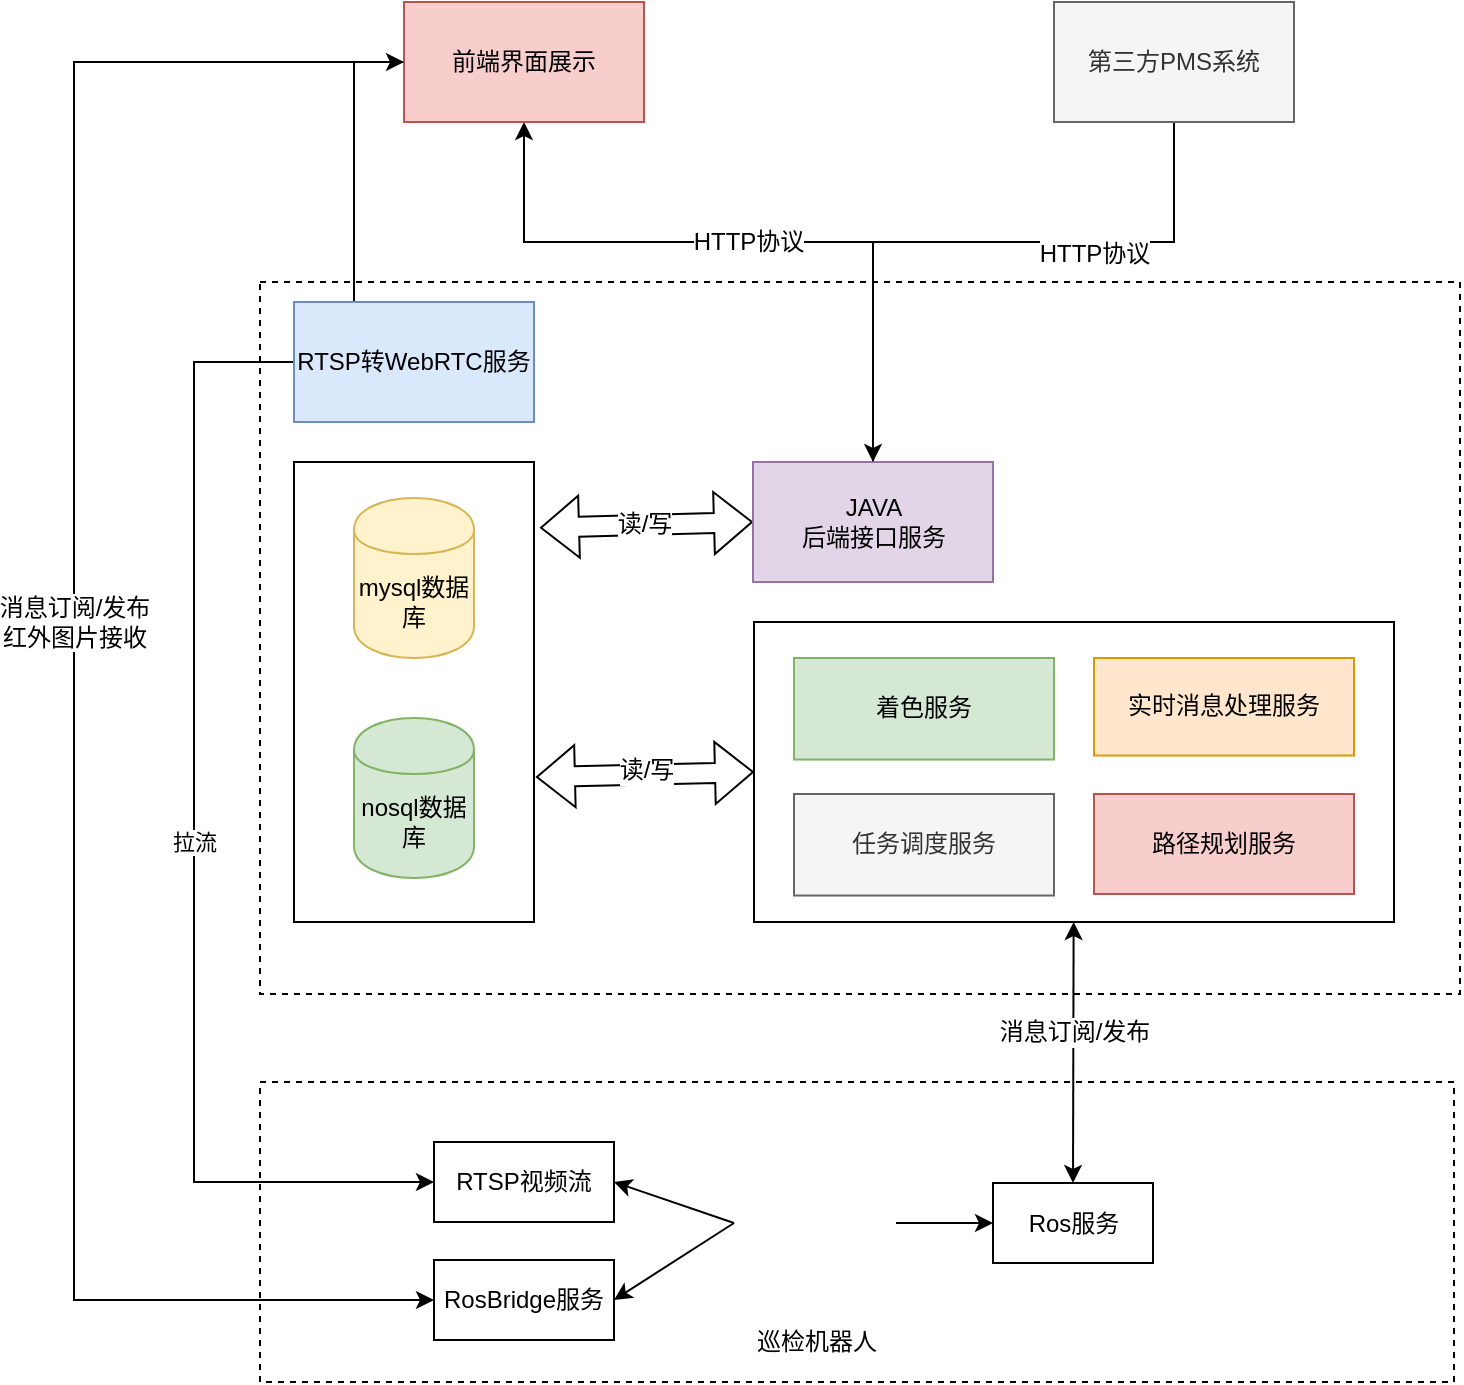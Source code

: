 <mxfile version="12.7.1" type="github">
  <diagram id="OfShJ47jD2onA6x1eoML" name="第 1 页">
    <mxGraphModel dx="932" dy="497" grid="1" gridSize="10" guides="1" tooltips="1" connect="1" arrows="1" fold="1" page="1" pageScale="1" pageWidth="827" pageHeight="1169" math="0" shadow="0">
      <root>
        <mxCell id="0" />
        <mxCell id="1" parent="0" />
        <mxCell id="dGZBTP9v3vF6LHqFwYMW-3" value="" style="rounded=0;whiteSpace=wrap;html=1;fontSize=12;dashed=1;" parent="1" vertex="1">
          <mxGeometry x="353" y="1040" width="597" height="150" as="geometry" />
        </mxCell>
        <mxCell id="dGZBTP9v3vF6LHqFwYMW-4" value="" style="rounded=0;whiteSpace=wrap;html=1;dashed=1;" parent="1" vertex="1">
          <mxGeometry x="353" y="640" width="600" height="356" as="geometry" />
        </mxCell>
        <mxCell id="4lL5aOliDO6InL_pvJHm-15" style="edgeStyle=none;rounded=0;orthogonalLoop=1;jettySize=auto;html=1;exitX=0;exitY=0.5;exitDx=0;exitDy=0;entryX=1;entryY=0.5;entryDx=0;entryDy=0;" edge="1" parent="1" source="dGZBTP9v3vF6LHqFwYMW-7" target="4lL5aOliDO6InL_pvJHm-14">
          <mxGeometry relative="1" as="geometry" />
        </mxCell>
        <mxCell id="4lL5aOliDO6InL_pvJHm-16" style="edgeStyle=none;rounded=0;orthogonalLoop=1;jettySize=auto;html=1;exitX=1;exitY=0.5;exitDx=0;exitDy=0;entryX=0;entryY=0.5;entryDx=0;entryDy=0;" edge="1" parent="1" source="dGZBTP9v3vF6LHqFwYMW-7" target="4lL5aOliDO6InL_pvJHm-3">
          <mxGeometry relative="1" as="geometry" />
        </mxCell>
        <mxCell id="4lL5aOliDO6InL_pvJHm-43" style="edgeStyle=none;rounded=0;orthogonalLoop=1;jettySize=auto;html=1;exitX=0;exitY=0.5;exitDx=0;exitDy=0;entryX=1;entryY=0.5;entryDx=0;entryDy=0;startArrow=none;strokeColor=#000000;fillColor=none;startFill=0;" edge="1" parent="1" source="dGZBTP9v3vF6LHqFwYMW-7" target="4lL5aOliDO6InL_pvJHm-42">
          <mxGeometry relative="1" as="geometry" />
        </mxCell>
        <mxCell id="dGZBTP9v3vF6LHqFwYMW-7" value="&lt;font style=&quot;font-size: 12px&quot;&gt;巡检机器人&lt;/font&gt;" style="shape=image;html=1;verticalAlign=top;verticalLabelPosition=bottom;labelBackgroundColor=#ffffff;imageAspect=0;aspect=fixed;image=https://cdn3.iconfinder.com/data/icons/technology-1-1/512/technology-machine-electronic-device-05-128.png;fontSize=18;" parent="1" vertex="1">
          <mxGeometry x="590" y="1070" width="81" height="81" as="geometry" />
        </mxCell>
        <mxCell id="dGZBTP9v3vF6LHqFwYMW-26" value="HTTP协议" style="edgeStyle=orthogonalEdgeStyle;rounded=0;orthogonalLoop=1;jettySize=auto;html=1;exitX=0.5;exitY=0;exitDx=0;exitDy=0;fontSize=12;" parent="1" source="dGZBTP9v3vF6LHqFwYMW-27" target="dGZBTP9v3vF6LHqFwYMW-28" edge="1">
          <mxGeometry relative="1" as="geometry">
            <Array as="points">
              <mxPoint x="659" y="620" />
              <mxPoint x="485" y="620" />
            </Array>
          </mxGeometry>
        </mxCell>
        <mxCell id="4lL5aOliDO6InL_pvJHm-39" style="edgeStyle=none;shape=flexArrow;rounded=0;orthogonalLoop=1;jettySize=auto;html=1;exitX=0;exitY=0.5;exitDx=0;exitDy=0;entryX=1.025;entryY=0.143;entryDx=0;entryDy=0;entryPerimeter=0;startArrow=block;" edge="1" parent="1" source="dGZBTP9v3vF6LHqFwYMW-27" target="4lL5aOliDO6InL_pvJHm-37">
          <mxGeometry relative="1" as="geometry" />
        </mxCell>
        <mxCell id="4lL5aOliDO6InL_pvJHm-41" value="读/写" style="text;html=1;align=center;verticalAlign=middle;resizable=0;points=[];labelBackgroundColor=#ffffff;" vertex="1" connectable="0" parent="4lL5aOliDO6InL_pvJHm-39">
          <mxGeometry x="0.019" y="-1" relative="1" as="geometry">
            <mxPoint as="offset" />
          </mxGeometry>
        </mxCell>
        <mxCell id="dGZBTP9v3vF6LHqFwYMW-27" value="JAVA&lt;br&gt;后端接口服务" style="rounded=0;whiteSpace=wrap;html=1;fontSize=12;fillColor=#e1d5e7;strokeColor=#9673a6;" parent="1" vertex="1">
          <mxGeometry x="599.5" y="730" width="120" height="60" as="geometry" />
        </mxCell>
        <mxCell id="4lL5aOliDO6InL_pvJHm-30" style="edgeStyle=orthogonalEdgeStyle;rounded=0;orthogonalLoop=1;jettySize=auto;html=1;exitX=0;exitY=0.5;exitDx=0;exitDy=0;entryX=0;entryY=0.5;entryDx=0;entryDy=0;" edge="1" parent="1" source="dGZBTP9v3vF6LHqFwYMW-28" target="4lL5aOliDO6InL_pvJHm-14">
          <mxGeometry relative="1" as="geometry">
            <mxPoint x="340" y="1342" as="targetPoint" />
            <Array as="points">
              <mxPoint x="260" y="530" />
              <mxPoint x="260" y="1149" />
            </Array>
          </mxGeometry>
        </mxCell>
        <mxCell id="4lL5aOliDO6InL_pvJHm-31" value="消息订阅/发布&lt;br&gt;红外图片接收" style="text;html=1;align=center;verticalAlign=middle;resizable=0;points=[];labelBackgroundColor=#ffffff;" vertex="1" connectable="0" parent="4lL5aOliDO6InL_pvJHm-30">
          <mxGeometry x="-0.077" relative="1" as="geometry">
            <mxPoint as="offset" />
          </mxGeometry>
        </mxCell>
        <mxCell id="dGZBTP9v3vF6LHqFwYMW-28" value="前端界面展示" style="rounded=0;whiteSpace=wrap;html=1;fontSize=12;fillColor=#f8cecc;strokeColor=#b85450;" parent="1" vertex="1">
          <mxGeometry x="425" y="500" width="120" height="60" as="geometry" />
        </mxCell>
        <mxCell id="4lL5aOliDO6InL_pvJHm-22" style="edgeStyle=none;rounded=0;orthogonalLoop=1;jettySize=auto;html=1;exitX=0.5;exitY=0;exitDx=0;exitDy=0;startArrow=classic;startFill=1;" edge="1" parent="1" source="4lL5aOliDO6InL_pvJHm-3" target="4lL5aOliDO6InL_pvJHm-21">
          <mxGeometry relative="1" as="geometry" />
        </mxCell>
        <mxCell id="4lL5aOliDO6InL_pvJHm-52" value="消息订阅/发布" style="text;html=1;align=center;verticalAlign=middle;resizable=0;points=[];labelBackgroundColor=#ffffff;" vertex="1" connectable="0" parent="4lL5aOliDO6InL_pvJHm-22">
          <mxGeometry x="0.157" relative="1" as="geometry">
            <mxPoint as="offset" />
          </mxGeometry>
        </mxCell>
        <mxCell id="4lL5aOliDO6InL_pvJHm-3" value="Ros服务" style="rounded=0;whiteSpace=wrap;html=1;" vertex="1" parent="1">
          <mxGeometry x="719.5" y="1090.5" width="80" height="40" as="geometry" />
        </mxCell>
        <mxCell id="4lL5aOliDO6InL_pvJHm-14" value="RosBridge服务" style="rounded=0;whiteSpace=wrap;html=1;" vertex="1" parent="1">
          <mxGeometry x="440" y="1129" width="90" height="40" as="geometry" />
        </mxCell>
        <mxCell id="4lL5aOliDO6InL_pvJHm-38" style="rounded=0;orthogonalLoop=1;jettySize=auto;html=1;exitX=0;exitY=0.5;exitDx=0;exitDy=0;entryX=1.008;entryY=0.685;entryDx=0;entryDy=0;entryPerimeter=0;strokeColor=#000000;startArrow=block;shape=flexArrow;fillColor=none;" edge="1" parent="1" source="4lL5aOliDO6InL_pvJHm-21" target="4lL5aOliDO6InL_pvJHm-37">
          <mxGeometry relative="1" as="geometry">
            <mxPoint x="600" y="894.29" as="sourcePoint" />
            <mxPoint x="490" y="901.71" as="targetPoint" />
          </mxGeometry>
        </mxCell>
        <mxCell id="4lL5aOliDO6InL_pvJHm-40" value="读/写" style="text;html=1;align=center;verticalAlign=middle;resizable=0;points=[];labelBackgroundColor=#ffffff;" vertex="1" connectable="0" parent="4lL5aOliDO6InL_pvJHm-38">
          <mxGeometry x="-0.009" y="-3" relative="1" as="geometry">
            <mxPoint as="offset" />
          </mxGeometry>
        </mxCell>
        <mxCell id="4lL5aOliDO6InL_pvJHm-21" value="" style="rounded=0;whiteSpace=wrap;html=1;" vertex="1" parent="1">
          <mxGeometry x="600" y="810" width="320" height="150" as="geometry" />
        </mxCell>
        <mxCell id="4lL5aOliDO6InL_pvJHm-19" value="实时消息处理服务" style="rounded=0;whiteSpace=wrap;html=1;fontSize=12;fillColor=#ffe6cc;strokeColor=#d79b00;" vertex="1" parent="1">
          <mxGeometry x="770" y="828" width="130" height="48.77" as="geometry" />
        </mxCell>
        <mxCell id="4lL5aOliDO6InL_pvJHm-18" value="路径规划服务" style="rounded=0;whiteSpace=wrap;html=1;fontSize=12;fillColor=#f8cecc;strokeColor=#b85450;" vertex="1" parent="1">
          <mxGeometry x="770" y="896" width="130" height="50" as="geometry" />
        </mxCell>
        <mxCell id="4lL5aOliDO6InL_pvJHm-20" value="着色服务" style="rounded=0;whiteSpace=wrap;html=1;fontSize=12;fillColor=#d5e8d4;strokeColor=#82b366;" vertex="1" parent="1">
          <mxGeometry x="620" y="828" width="130" height="50.77" as="geometry" />
        </mxCell>
        <mxCell id="4lL5aOliDO6InL_pvJHm-23" value="任务调度服务" style="rounded=0;whiteSpace=wrap;html=1;fontSize=12;fillColor=#f5f5f5;strokeColor=#666666;fontColor=#333333;" vertex="1" parent="1">
          <mxGeometry x="620" y="896" width="130" height="50.77" as="geometry" />
        </mxCell>
        <mxCell id="4lL5aOliDO6InL_pvJHm-27" style="edgeStyle=orthogonalEdgeStyle;rounded=0;orthogonalLoop=1;jettySize=auto;html=1;exitX=0.5;exitY=1;exitDx=0;exitDy=0;entryX=0.5;entryY=0;entryDx=0;entryDy=0;" edge="1" parent="1" source="4lL5aOliDO6InL_pvJHm-26" target="dGZBTP9v3vF6LHqFwYMW-27">
          <mxGeometry relative="1" as="geometry">
            <Array as="points">
              <mxPoint x="810" y="620" />
              <mxPoint x="659" y="620" />
            </Array>
          </mxGeometry>
        </mxCell>
        <mxCell id="4lL5aOliDO6InL_pvJHm-28" value="HTTP协议" style="text;html=1;align=center;verticalAlign=middle;resizable=0;points=[];labelBackgroundColor=#ffffff;" vertex="1" connectable="0" parent="4lL5aOliDO6InL_pvJHm-27">
          <mxGeometry x="-0.619" y="-1" relative="1" as="geometry">
            <mxPoint x="-39" y="7" as="offset" />
          </mxGeometry>
        </mxCell>
        <mxCell id="4lL5aOliDO6InL_pvJHm-26" value="第三方PMS系统" style="rounded=0;whiteSpace=wrap;html=1;fillColor=#f5f5f5;strokeColor=#666666;fontColor=#333333;" vertex="1" parent="1">
          <mxGeometry x="750" y="500" width="120" height="60" as="geometry" />
        </mxCell>
        <mxCell id="4lL5aOliDO6InL_pvJHm-37" value="" style="rounded=0;whiteSpace=wrap;html=1;" vertex="1" parent="1">
          <mxGeometry x="370" y="730" width="120" height="230" as="geometry" />
        </mxCell>
        <mxCell id="dGZBTP9v3vF6LHqFwYMW-23" value="mysql数据库" style="shape=cylinder;whiteSpace=wrap;html=1;boundedLbl=1;backgroundOutline=1;fontSize=12;fillColor=#fff2cc;strokeColor=#d6b656;" parent="1" vertex="1">
          <mxGeometry x="400" y="748" width="60" height="80" as="geometry" />
        </mxCell>
        <mxCell id="4lL5aOliDO6InL_pvJHm-17" value="nosql数据库" style="shape=cylinder;whiteSpace=wrap;html=1;boundedLbl=1;backgroundOutline=1;fontSize=12;fillColor=#d5e8d4;strokeColor=#82b366;" vertex="1" parent="1">
          <mxGeometry x="400" y="858" width="60" height="80" as="geometry" />
        </mxCell>
        <mxCell id="4lL5aOliDO6InL_pvJHm-42" value="RTSP视频流" style="rounded=0;whiteSpace=wrap;html=1;" vertex="1" parent="1">
          <mxGeometry x="440" y="1070" width="90" height="40" as="geometry" />
        </mxCell>
        <mxCell id="4lL5aOliDO6InL_pvJHm-46" style="edgeStyle=orthogonalEdgeStyle;rounded=0;orthogonalLoop=1;jettySize=auto;html=1;exitX=0.25;exitY=0;exitDx=0;exitDy=0;entryX=0;entryY=0.5;entryDx=0;entryDy=0;startArrow=none;startFill=0;strokeColor=#000000;fillColor=none;" edge="1" parent="1" source="4lL5aOliDO6InL_pvJHm-44" target="dGZBTP9v3vF6LHqFwYMW-28">
          <mxGeometry relative="1" as="geometry" />
        </mxCell>
        <mxCell id="4lL5aOliDO6InL_pvJHm-47" value="拉流" style="edgeStyle=orthogonalEdgeStyle;rounded=0;orthogonalLoop=1;jettySize=auto;html=1;exitX=0;exitY=0.5;exitDx=0;exitDy=0;entryX=0;entryY=0.5;entryDx=0;entryDy=0;startArrow=none;startFill=0;strokeColor=#000000;fillColor=none;" edge="1" parent="1" source="4lL5aOliDO6InL_pvJHm-44" target="4lL5aOliDO6InL_pvJHm-42">
          <mxGeometry relative="1" as="geometry">
            <Array as="points">
              <mxPoint x="320" y="680" />
              <mxPoint x="320" y="1090" />
            </Array>
          </mxGeometry>
        </mxCell>
        <mxCell id="4lL5aOliDO6InL_pvJHm-44" value="RTSP转WebRTC服务" style="rounded=0;whiteSpace=wrap;html=1;fillColor=#dae8fc;strokeColor=#6c8ebf;" vertex="1" parent="1">
          <mxGeometry x="370" y="650" width="120" height="60" as="geometry" />
        </mxCell>
      </root>
    </mxGraphModel>
  </diagram>
</mxfile>
